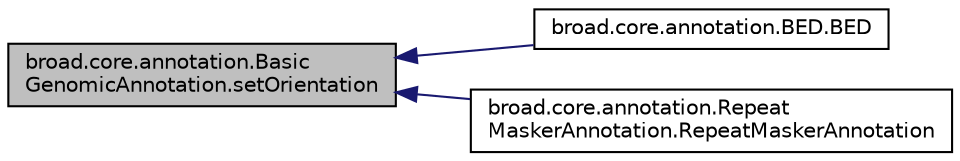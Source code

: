 digraph "broad.core.annotation.BasicGenomicAnnotation.setOrientation"
{
  edge [fontname="Helvetica",fontsize="10",labelfontname="Helvetica",labelfontsize="10"];
  node [fontname="Helvetica",fontsize="10",shape=record];
  rankdir="LR";
  Node1 [label="broad.core.annotation.Basic\lGenomicAnnotation.setOrientation",height=0.2,width=0.4,color="black", fillcolor="grey75", style="filled" fontcolor="black"];
  Node1 -> Node2 [dir="back",color="midnightblue",fontsize="10",style="solid"];
  Node2 [label="broad.core.annotation.BED.BED",height=0.2,width=0.4,color="black", fillcolor="white", style="filled",URL="$classbroad_1_1core_1_1annotation_1_1_b_e_d.html#a48c9b666d9b1d2bab7b4f1a20c49d795"];
  Node1 -> Node3 [dir="back",color="midnightblue",fontsize="10",style="solid"];
  Node3 [label="broad.core.annotation.Repeat\lMaskerAnnotation.RepeatMaskerAnnotation",height=0.2,width=0.4,color="black", fillcolor="white", style="filled",URL="$classbroad_1_1core_1_1annotation_1_1_repeat_masker_annotation.html#aacaf139257b4dd1b4485e76141027df5"];
}
